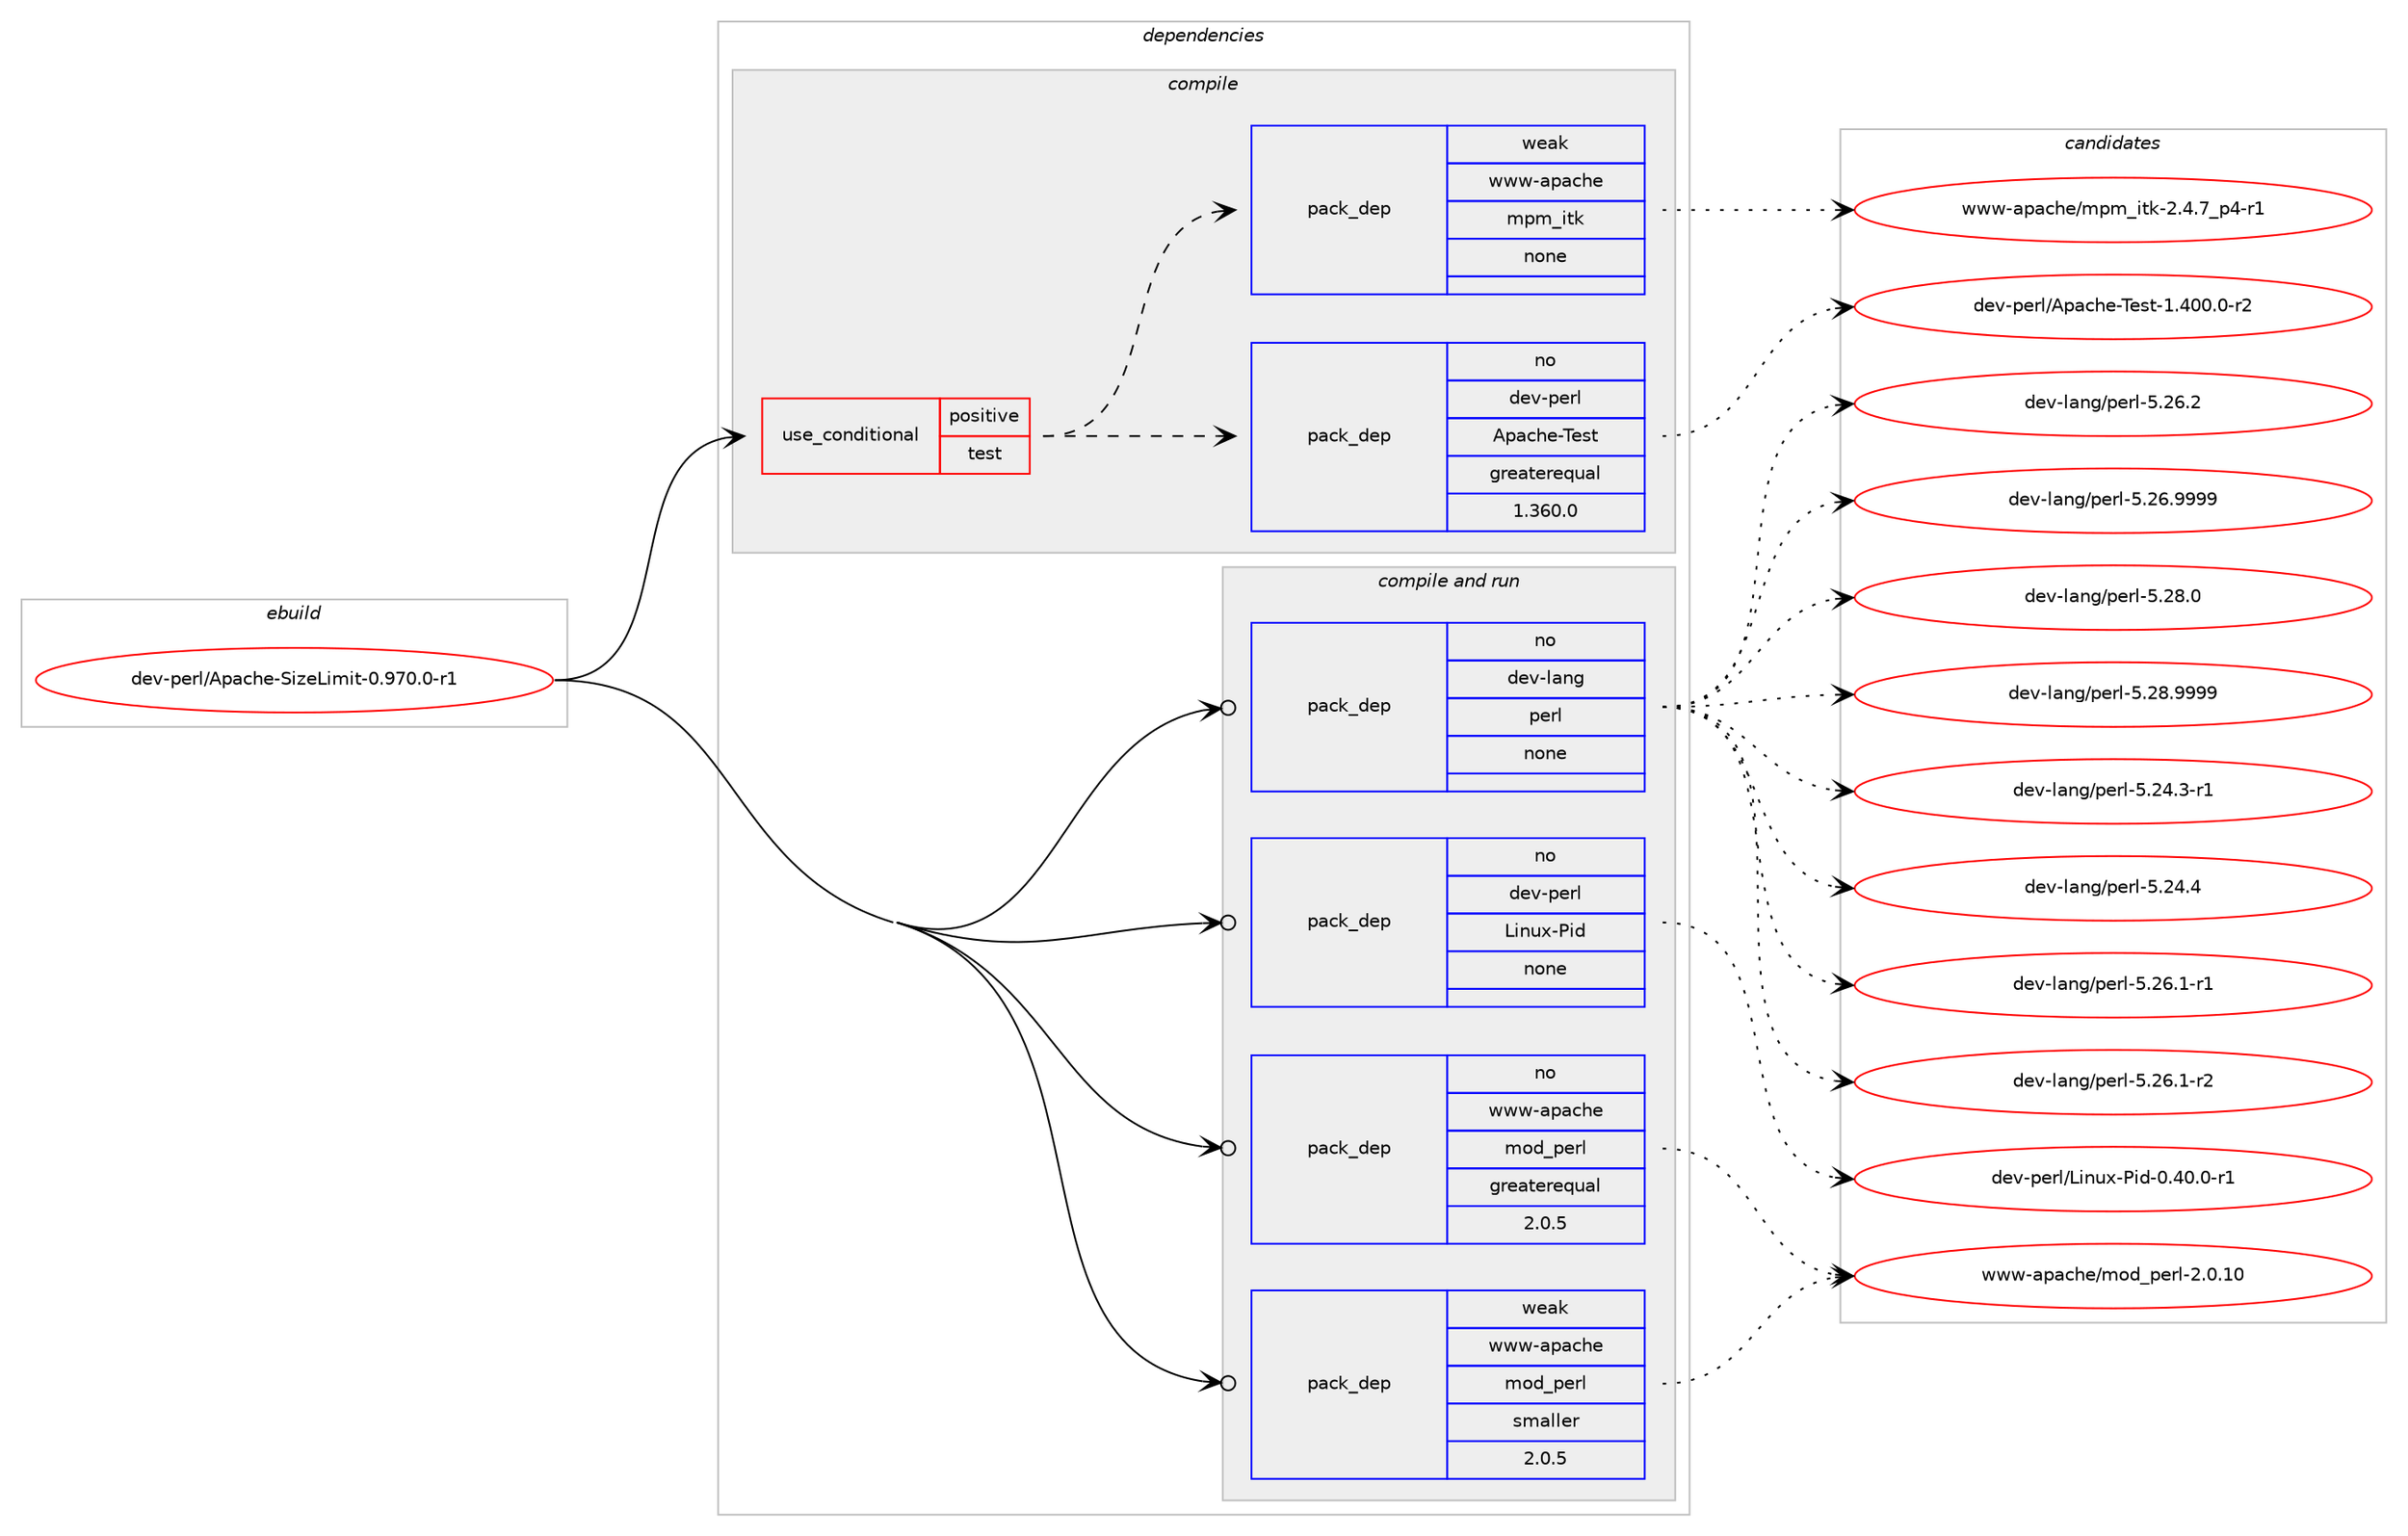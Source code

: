 digraph prolog {

# *************
# Graph options
# *************

newrank=true;
concentrate=true;
compound=true;
graph [rankdir=LR,fontname=Helvetica,fontsize=10,ranksep=1.5];#, ranksep=2.5, nodesep=0.2];
edge  [arrowhead=vee];
node  [fontname=Helvetica,fontsize=10];

# **********
# The ebuild
# **********

subgraph cluster_leftcol {
color=gray;
rank=same;
label=<<i>ebuild</i>>;
id [label="dev-perl/Apache-SizeLimit-0.970.0-r1", color=red, width=4, href="../dev-perl/Apache-SizeLimit-0.970.0-r1.svg"];
}

# ****************
# The dependencies
# ****************

subgraph cluster_midcol {
color=gray;
label=<<i>dependencies</i>>;
subgraph cluster_compile {
fillcolor="#eeeeee";
style=filled;
label=<<i>compile</i>>;
subgraph cond367650 {
dependency1376718 [label=<<TABLE BORDER="0" CELLBORDER="1" CELLSPACING="0" CELLPADDING="4"><TR><TD ROWSPAN="3" CELLPADDING="10">use_conditional</TD></TR><TR><TD>positive</TD></TR><TR><TD>test</TD></TR></TABLE>>, shape=none, color=red];
subgraph pack986027 {
dependency1376719 [label=<<TABLE BORDER="0" CELLBORDER="1" CELLSPACING="0" CELLPADDING="4" WIDTH="220"><TR><TD ROWSPAN="6" CELLPADDING="30">pack_dep</TD></TR><TR><TD WIDTH="110">no</TD></TR><TR><TD>dev-perl</TD></TR><TR><TD>Apache-Test</TD></TR><TR><TD>greaterequal</TD></TR><TR><TD>1.360.0</TD></TR></TABLE>>, shape=none, color=blue];
}
dependency1376718:e -> dependency1376719:w [weight=20,style="dashed",arrowhead="vee"];
subgraph pack986028 {
dependency1376720 [label=<<TABLE BORDER="0" CELLBORDER="1" CELLSPACING="0" CELLPADDING="4" WIDTH="220"><TR><TD ROWSPAN="6" CELLPADDING="30">pack_dep</TD></TR><TR><TD WIDTH="110">weak</TD></TR><TR><TD>www-apache</TD></TR><TR><TD>mpm_itk</TD></TR><TR><TD>none</TD></TR><TR><TD></TD></TR></TABLE>>, shape=none, color=blue];
}
dependency1376718:e -> dependency1376720:w [weight=20,style="dashed",arrowhead="vee"];
}
id:e -> dependency1376718:w [weight=20,style="solid",arrowhead="vee"];
}
subgraph cluster_compileandrun {
fillcolor="#eeeeee";
style=filled;
label=<<i>compile and run</i>>;
subgraph pack986029 {
dependency1376721 [label=<<TABLE BORDER="0" CELLBORDER="1" CELLSPACING="0" CELLPADDING="4" WIDTH="220"><TR><TD ROWSPAN="6" CELLPADDING="30">pack_dep</TD></TR><TR><TD WIDTH="110">no</TD></TR><TR><TD>dev-lang</TD></TR><TR><TD>perl</TD></TR><TR><TD>none</TD></TR><TR><TD></TD></TR></TABLE>>, shape=none, color=blue];
}
id:e -> dependency1376721:w [weight=20,style="solid",arrowhead="odotvee"];
subgraph pack986030 {
dependency1376722 [label=<<TABLE BORDER="0" CELLBORDER="1" CELLSPACING="0" CELLPADDING="4" WIDTH="220"><TR><TD ROWSPAN="6" CELLPADDING="30">pack_dep</TD></TR><TR><TD WIDTH="110">no</TD></TR><TR><TD>dev-perl</TD></TR><TR><TD>Linux-Pid</TD></TR><TR><TD>none</TD></TR><TR><TD></TD></TR></TABLE>>, shape=none, color=blue];
}
id:e -> dependency1376722:w [weight=20,style="solid",arrowhead="odotvee"];
subgraph pack986031 {
dependency1376723 [label=<<TABLE BORDER="0" CELLBORDER="1" CELLSPACING="0" CELLPADDING="4" WIDTH="220"><TR><TD ROWSPAN="6" CELLPADDING="30">pack_dep</TD></TR><TR><TD WIDTH="110">no</TD></TR><TR><TD>www-apache</TD></TR><TR><TD>mod_perl</TD></TR><TR><TD>greaterequal</TD></TR><TR><TD>2.0.5</TD></TR></TABLE>>, shape=none, color=blue];
}
id:e -> dependency1376723:w [weight=20,style="solid",arrowhead="odotvee"];
subgraph pack986032 {
dependency1376724 [label=<<TABLE BORDER="0" CELLBORDER="1" CELLSPACING="0" CELLPADDING="4" WIDTH="220"><TR><TD ROWSPAN="6" CELLPADDING="30">pack_dep</TD></TR><TR><TD WIDTH="110">weak</TD></TR><TR><TD>www-apache</TD></TR><TR><TD>mod_perl</TD></TR><TR><TD>smaller</TD></TR><TR><TD>2.0.5</TD></TR></TABLE>>, shape=none, color=blue];
}
id:e -> dependency1376724:w [weight=20,style="solid",arrowhead="odotvee"];
}
subgraph cluster_run {
fillcolor="#eeeeee";
style=filled;
label=<<i>run</i>>;
}
}

# **************
# The candidates
# **************

subgraph cluster_choices {
rank=same;
color=gray;
label=<<i>candidates</i>>;

subgraph choice986027 {
color=black;
nodesep=1;
choice1001011184511210111410847651129799104101458410111511645494652484846484511450 [label="dev-perl/Apache-Test-1.400.0-r2", color=red, width=4,href="../dev-perl/Apache-Test-1.400.0-r2.svg"];
dependency1376719:e -> choice1001011184511210111410847651129799104101458410111511645494652484846484511450:w [style=dotted,weight="100"];
}
subgraph choice986028 {
color=black;
nodesep=1;
choice11911911945971129799104101471091121099510511610745504652465595112524511449 [label="www-apache/mpm_itk-2.4.7_p4-r1", color=red, width=4,href="../www-apache/mpm_itk-2.4.7_p4-r1.svg"];
dependency1376720:e -> choice11911911945971129799104101471091121099510511610745504652465595112524511449:w [style=dotted,weight="100"];
}
subgraph choice986029 {
color=black;
nodesep=1;
choice100101118451089711010347112101114108455346505246514511449 [label="dev-lang/perl-5.24.3-r1", color=red, width=4,href="../dev-lang/perl-5.24.3-r1.svg"];
choice10010111845108971101034711210111410845534650524652 [label="dev-lang/perl-5.24.4", color=red, width=4,href="../dev-lang/perl-5.24.4.svg"];
choice100101118451089711010347112101114108455346505446494511449 [label="dev-lang/perl-5.26.1-r1", color=red, width=4,href="../dev-lang/perl-5.26.1-r1.svg"];
choice100101118451089711010347112101114108455346505446494511450 [label="dev-lang/perl-5.26.1-r2", color=red, width=4,href="../dev-lang/perl-5.26.1-r2.svg"];
choice10010111845108971101034711210111410845534650544650 [label="dev-lang/perl-5.26.2", color=red, width=4,href="../dev-lang/perl-5.26.2.svg"];
choice10010111845108971101034711210111410845534650544657575757 [label="dev-lang/perl-5.26.9999", color=red, width=4,href="../dev-lang/perl-5.26.9999.svg"];
choice10010111845108971101034711210111410845534650564648 [label="dev-lang/perl-5.28.0", color=red, width=4,href="../dev-lang/perl-5.28.0.svg"];
choice10010111845108971101034711210111410845534650564657575757 [label="dev-lang/perl-5.28.9999", color=red, width=4,href="../dev-lang/perl-5.28.9999.svg"];
dependency1376721:e -> choice100101118451089711010347112101114108455346505246514511449:w [style=dotted,weight="100"];
dependency1376721:e -> choice10010111845108971101034711210111410845534650524652:w [style=dotted,weight="100"];
dependency1376721:e -> choice100101118451089711010347112101114108455346505446494511449:w [style=dotted,weight="100"];
dependency1376721:e -> choice100101118451089711010347112101114108455346505446494511450:w [style=dotted,weight="100"];
dependency1376721:e -> choice10010111845108971101034711210111410845534650544650:w [style=dotted,weight="100"];
dependency1376721:e -> choice10010111845108971101034711210111410845534650544657575757:w [style=dotted,weight="100"];
dependency1376721:e -> choice10010111845108971101034711210111410845534650564648:w [style=dotted,weight="100"];
dependency1376721:e -> choice10010111845108971101034711210111410845534650564657575757:w [style=dotted,weight="100"];
}
subgraph choice986030 {
color=black;
nodesep=1;
choice1001011184511210111410847761051101171204580105100454846524846484511449 [label="dev-perl/Linux-Pid-0.40.0-r1", color=red, width=4,href="../dev-perl/Linux-Pid-0.40.0-r1.svg"];
dependency1376722:e -> choice1001011184511210111410847761051101171204580105100454846524846484511449:w [style=dotted,weight="100"];
}
subgraph choice986031 {
color=black;
nodesep=1;
choice11911911945971129799104101471091111009511210111410845504648464948 [label="www-apache/mod_perl-2.0.10", color=red, width=4,href="../www-apache/mod_perl-2.0.10.svg"];
dependency1376723:e -> choice11911911945971129799104101471091111009511210111410845504648464948:w [style=dotted,weight="100"];
}
subgraph choice986032 {
color=black;
nodesep=1;
choice11911911945971129799104101471091111009511210111410845504648464948 [label="www-apache/mod_perl-2.0.10", color=red, width=4,href="../www-apache/mod_perl-2.0.10.svg"];
dependency1376724:e -> choice11911911945971129799104101471091111009511210111410845504648464948:w [style=dotted,weight="100"];
}
}

}
